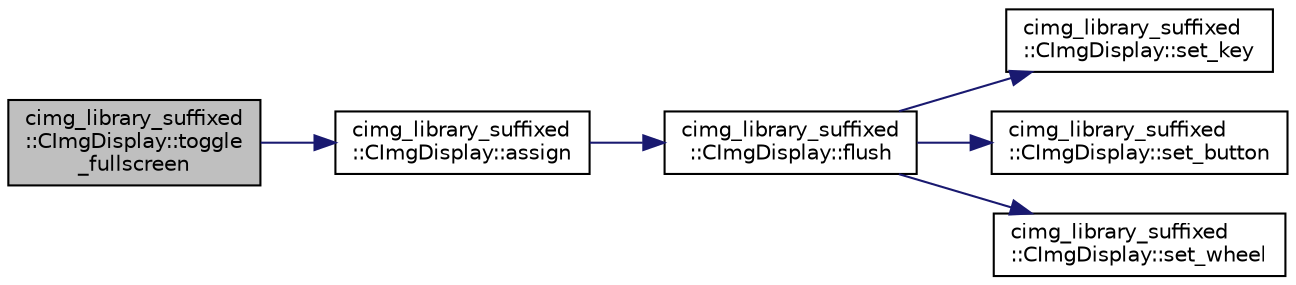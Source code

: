 digraph "cimg_library_suffixed::CImgDisplay::toggle_fullscreen"
{
  edge [fontname="Helvetica",fontsize="10",labelfontname="Helvetica",labelfontsize="10"];
  node [fontname="Helvetica",fontsize="10",shape=record];
  rankdir="LR";
  Node1 [label="cimg_library_suffixed\l::CImgDisplay::toggle\l_fullscreen",height=0.2,width=0.4,color="black", fillcolor="grey75", style="filled" fontcolor="black"];
  Node1 -> Node2 [color="midnightblue",fontsize="10",style="solid",fontname="Helvetica"];
  Node2 [label="cimg_library_suffixed\l::CImgDisplay::assign",height=0.2,width=0.4,color="black", fillcolor="white", style="filled",URL="$structcimg__library__suffixed_1_1_c_img_display.html#a93447fdffa6c250ebc03e62e9279d603",tooltip="Destructor - Empty constructor ."];
  Node2 -> Node3 [color="midnightblue",fontsize="10",style="solid",fontname="Helvetica"];
  Node3 [label="cimg_library_suffixed\l::CImgDisplay::flush",height=0.2,width=0.4,color="black", fillcolor="white", style="filled",URL="$structcimg__library__suffixed_1_1_c_img_display.html#a260b55ecbe9f4648a045357f8906f3c7",tooltip="Flush all display events."];
  Node3 -> Node4 [color="midnightblue",fontsize="10",style="solid",fontname="Helvetica"];
  Node4 [label="cimg_library_suffixed\l::CImgDisplay::set_key",height=0.2,width=0.4,color="black", fillcolor="white", style="filled",URL="$structcimg__library__suffixed_1_1_c_img_display.html#a23693d0cc3adc326739bafdc0f3ad3ed",tooltip="Flush all key events."];
  Node3 -> Node5 [color="midnightblue",fontsize="10",style="solid",fontname="Helvetica"];
  Node5 [label="cimg_library_suffixed\l::CImgDisplay::set_button",height=0.2,width=0.4,color="black", fillcolor="white", style="filled",URL="$structcimg__library__suffixed_1_1_c_img_display.html#a9626cbb82f0db7c2f8a9936822e62125",tooltip="Simulate a mouse button release event."];
  Node3 -> Node6 [color="midnightblue",fontsize="10",style="solid",fontname="Helvetica"];
  Node6 [label="cimg_library_suffixed\l::CImgDisplay::set_wheel",height=0.2,width=0.4,color="black", fillcolor="white", style="filled",URL="$structcimg__library__suffixed_1_1_c_img_display.html#a4ce1d2c8224658626b37215edfe58ad8",tooltip="Flush all mouse wheel events."];
}
